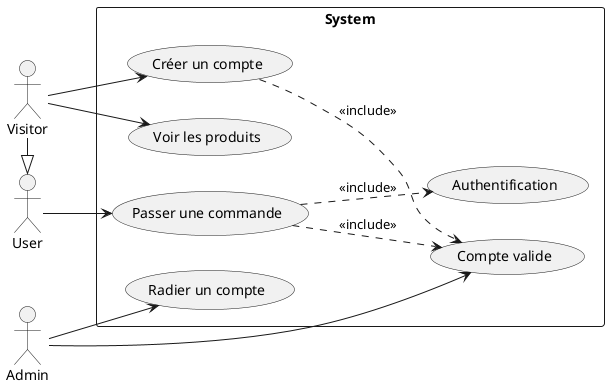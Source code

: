 @startuml

left to right direction

actor "Visitor" as Visitor
actor "User" as User
actor "Admin" as Admin
rectangle "System" as System {
    usecase "Voir les produits" as UC_ViewProducts
    usecase "Passer une commande" as UC_PlaceOrder
    usecase "Créer un compte" as UC_CreateAccount
    usecase "Compte valide" as UC_ValidateAccount
    usecase "Radier un compte" as UC_DeleteAccount
    usecase "Authentification" as UC_Authenticate
}

Visitor -|> User

Visitor --> UC_ViewProducts
Visitor --> UC_CreateAccount


User --> UC_PlaceOrder


Admin --> UC_ValidateAccount
Admin --> UC_DeleteAccount

UC_PlaceOrder ..> UC_Authenticate :<<include>>
UC_CreateAccount ..> UC_ValidateAccount :<<include>>
UC_PlaceOrder ..> UC_ValidateAccount :<<include>>

@enduml
